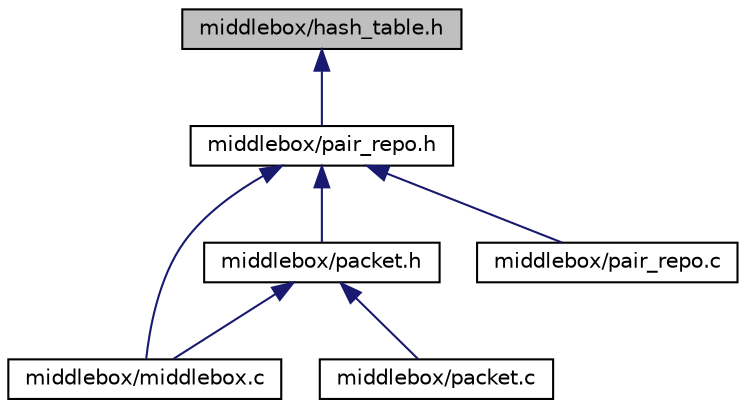 digraph "middlebox/hash_table.h"
{
  edge [fontname="Helvetica",fontsize="10",labelfontname="Helvetica",labelfontsize="10"];
  node [fontname="Helvetica",fontsize="10",shape=record];
  Node1 [label="middlebox/hash_table.h",height=0.2,width=0.4,color="black", fillcolor="grey75", style="filled" fontcolor="black"];
  Node1 -> Node2 [dir="back",color="midnightblue",fontsize="10",style="solid"];
  Node2 [label="middlebox/pair_repo.h",height=0.2,width=0.4,color="black", fillcolor="white", style="filled",URL="$pair__repo_8h.html"];
  Node2 -> Node3 [dir="back",color="midnightblue",fontsize="10",style="solid"];
  Node3 [label="middlebox/packet.h",height=0.2,width=0.4,color="black", fillcolor="white", style="filled",URL="$packet_8h.html"];
  Node3 -> Node4 [dir="back",color="midnightblue",fontsize="10",style="solid"];
  Node4 [label="middlebox/middlebox.c",height=0.2,width=0.4,color="black", fillcolor="white", style="filled",URL="$middlebox_8c.html",tooltip="This file is the main of the middlebox. "];
  Node3 -> Node5 [dir="back",color="midnightblue",fontsize="10",style="solid"];
  Node5 [label="middlebox/packet.c",height=0.2,width=0.4,color="black", fillcolor="white", style="filled",URL="$packet_8c.html"];
  Node2 -> Node4 [dir="back",color="midnightblue",fontsize="10",style="solid"];
  Node2 -> Node6 [dir="back",color="midnightblue",fontsize="10",style="solid"];
  Node6 [label="middlebox/pair_repo.c",height=0.2,width=0.4,color="black", fillcolor="white", style="filled",URL="$pair__repo_8c.html"];
}
